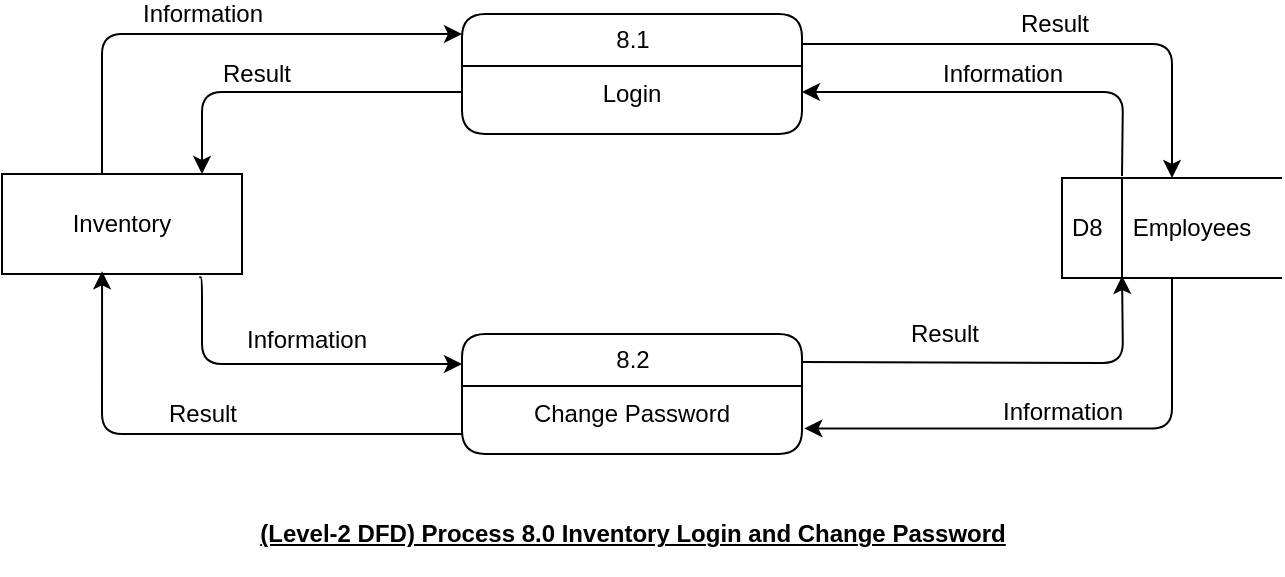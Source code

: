 <mxfile version="14.6.13" type="device"><diagram id="mz0FAZs0QDfB22K81Ce8" name="Page-1"><mxGraphModel dx="621" dy="461" grid="1" gridSize="10" guides="1" tooltips="1" connect="1" arrows="1" fold="1" page="1" pageScale="1" pageWidth="1100" pageHeight="850" math="0" shadow="0"><root><mxCell id="0"/><mxCell id="1" parent="0"/><mxCell id="u_M1v0OTW7K6pzLRV9Ea-1" value="&lt;p class=&quot;MsoNormal&quot; style=&quot;font-size: 12px&quot;&gt;&lt;font style=&quot;font-size: 12px&quot;&gt;&lt;span style=&quot;font-size: 12px&quot;&gt;&lt;b style=&quot;font-size: 12px&quot;&gt;&lt;u style=&quot;font-size: 12px&quot;&gt;(Level-2 DFD) Process 8.0 Inventory Login and Change Password&lt;/u&gt;&lt;/b&gt;&lt;/span&gt;&lt;/font&gt;&lt;br style=&quot;font-size: 12px&quot;&gt;&lt;/p&gt;" style="text;html=1;align=center;verticalAlign=middle;resizable=0;points=[];autosize=1;strokeColor=none;fontColor=#000000;fontFamily=Helvetica;fontSize=12;" parent="1" vertex="1"><mxGeometry x="250" y="370" width="390" height="40" as="geometry"/></mxCell><mxCell id="u_M1v0OTW7K6pzLRV9Ea-2" value="Information" style="edgeStyle=orthogonalEdgeStyle;curved=0;rounded=1;sketch=0;orthogonalLoop=1;jettySize=auto;html=1;entryX=0;entryY=0.25;entryDx=0;entryDy=0;labelBackgroundColor=none;fontColor=#000000;fontFamily=Helvetica;fontSize=12;exitX=0.822;exitY=1.033;exitDx=0;exitDy=0;exitPerimeter=0;" parent="1" source="u_M1v0OTW7K6pzLRV9Ea-4" target="u_M1v0OTW7K6pzLRV9Ea-9" edge="1"><mxGeometry x="0.112" y="12" relative="1" as="geometry"><mxPoint x="230" y="270" as="sourcePoint"/><mxPoint as="offset"/><Array as="points"><mxPoint x="230" y="262"/><mxPoint x="230" y="305"/></Array></mxGeometry></mxCell><mxCell id="u_M1v0OTW7K6pzLRV9Ea-3" value="Information" style="edgeStyle=orthogonalEdgeStyle;jumpStyle=none;orthogonalLoop=1;jettySize=auto;html=1;entryX=0;entryY=0.167;entryDx=0;entryDy=0;entryPerimeter=0;shadow=0;labelBackgroundColor=none;rounded=1;fontColor=#000000;fontFamily=Helvetica;fontSize=12;" parent="1" source="u_M1v0OTW7K6pzLRV9Ea-4" target="u_M1v0OTW7K6pzLRV9Ea-6" edge="1"><mxGeometry x="-0.04" y="10" relative="1" as="geometry"><Array as="points"><mxPoint x="180" y="140"/></Array><mxPoint as="offset"/></mxGeometry></mxCell><mxCell id="u_M1v0OTW7K6pzLRV9Ea-4" value="&lt;font style=&quot;font-size: 12px&quot;&gt;Inventory&lt;/font&gt;" style="rounded=0;whiteSpace=wrap;html=1;fontColor=#000000;fontFamily=Helvetica;fontSize=12;" parent="1" vertex="1"><mxGeometry x="130" y="210" width="120" height="50" as="geometry"/></mxCell><mxCell id="u_M1v0OTW7K6pzLRV9Ea-5" value="Result" style="edgeStyle=orthogonalEdgeStyle;curved=0;rounded=1;sketch=0;orthogonalLoop=1;jettySize=auto;html=1;labelBackgroundColor=none;fontColor=#000000;fontFamily=Helvetica;fontSize=12;exitX=1;exitY=0.25;exitDx=0;exitDy=0;" parent="1" source="u_M1v0OTW7K6pzLRV9Ea-6" target="u_M1v0OTW7K6pzLRV9Ea-13" edge="1"><mxGeometry y="10" relative="1" as="geometry"><mxPoint x="530" y="150" as="sourcePoint"/><mxPoint x="730" y="210" as="targetPoint"/><mxPoint as="offset"/></mxGeometry></mxCell><mxCell id="u_M1v0OTW7K6pzLRV9Ea-6" value="8.1" style="swimlane;html=1;fontStyle=0;childLayout=stackLayout;horizontal=1;startSize=26;horizontalStack=0;resizeParent=1;resizeLast=0;collapsible=1;marginBottom=0;swimlaneFillColor=#ffffff;align=center;rounded=1;shadow=0;comic=0;labelBackgroundColor=none;strokeWidth=1;fontFamily=Helvetica;fontSize=12;fontColor=#000000;" parent="1" vertex="1"><mxGeometry x="360" y="130" width="170" height="60" as="geometry"/></mxCell><mxCell id="u_M1v0OTW7K6pzLRV9Ea-7" value="&lt;font style=&quot;font-size: 12px;&quot;&gt;&lt;span style=&quot;font-size: 12px;&quot;&gt;Login&lt;/span&gt;&lt;/font&gt;" style="text;html=1;strokeColor=none;fillColor=none;spacingLeft=4;spacingRight=4;whiteSpace=wrap;overflow=hidden;rotatable=0;points=[[0,0.5],[1,0.5]];portConstraint=eastwest;fontColor=#000000;align=center;fontFamily=Helvetica;fontSize=12;" parent="u_M1v0OTW7K6pzLRV9Ea-6" vertex="1"><mxGeometry y="26" width="170" height="26" as="geometry"/></mxCell><mxCell id="u_M1v0OTW7K6pzLRV9Ea-8" value="Result" style="edgeStyle=orthogonalEdgeStyle;curved=0;rounded=1;sketch=0;orthogonalLoop=1;jettySize=auto;html=1;labelBackgroundColor=none;fontColor=#000000;fontFamily=Helvetica;fontSize=12;entryX=0.417;entryY=0.973;entryDx=0;entryDy=0;entryPerimeter=0;" parent="1" source="u_M1v0OTW7K6pzLRV9Ea-9" target="u_M1v0OTW7K6pzLRV9Ea-4" edge="1"><mxGeometry y="-10" relative="1" as="geometry"><mxPoint as="offset"/><mxPoint x="350" y="340" as="sourcePoint"/><mxPoint x="180" y="264" as="targetPoint"/><Array as="points"><mxPoint x="180" y="340"/></Array></mxGeometry></mxCell><mxCell id="u_M1v0OTW7K6pzLRV9Ea-9" value="8.2" style="swimlane;html=1;fontStyle=0;childLayout=stackLayout;horizontal=1;startSize=26;horizontalStack=0;resizeParent=1;resizeLast=0;collapsible=1;marginBottom=0;swimlaneFillColor=#ffffff;align=center;rounded=1;shadow=0;comic=0;labelBackgroundColor=none;strokeWidth=1;fontFamily=Helvetica;fontSize=12;fontColor=#000000;" parent="1" vertex="1"><mxGeometry x="360" y="290" width="170" height="60" as="geometry"/></mxCell><mxCell id="u_M1v0OTW7K6pzLRV9Ea-10" value="&lt;font style=&quot;font-size: 12px;&quot;&gt;&lt;span style=&quot;font-size: 12px;&quot;&gt;Change Password&lt;/span&gt;&lt;/font&gt;" style="text;html=1;strokeColor=none;fillColor=none;spacingLeft=4;spacingRight=4;whiteSpace=wrap;overflow=hidden;rotatable=0;points=[[0,0.5],[1,0.5]];portConstraint=eastwest;fontColor=#000000;align=center;fontFamily=Helvetica;fontSize=12;" parent="u_M1v0OTW7K6pzLRV9Ea-9" vertex="1"><mxGeometry y="26" width="170" height="26" as="geometry"/></mxCell><mxCell id="u_M1v0OTW7K6pzLRV9Ea-11" value="&#10;&#10;&lt;span style=&quot;font-size: 12px; font-style: normal; font-weight: 400; letter-spacing: normal; text-align: center; text-indent: 0px; text-transform: none; word-spacing: 0px; display: inline; float: none;&quot;&gt;Information&lt;/span&gt;&#10;&#10;" style="edgeStyle=orthogonalEdgeStyle;curved=0;rounded=1;sketch=0;orthogonalLoop=1;jettySize=auto;html=1;entryX=1;entryY=0.5;entryDx=0;entryDy=0;labelBackgroundColor=none;fontColor=#000000;fontFamily=Helvetica;fontSize=12;" parent="1" target="u_M1v0OTW7K6pzLRV9Ea-7" edge="1"><mxGeometry x="0.017" y="-9" relative="1" as="geometry"><mxPoint x="690" y="211" as="sourcePoint"/><mxPoint as="offset"/></mxGeometry></mxCell><mxCell id="u_M1v0OTW7K6pzLRV9Ea-12" value="&#10;&#10;&lt;span style=&quot;font-size: 12px; font-style: normal; font-weight: 400; letter-spacing: normal; text-align: center; text-indent: 0px; text-transform: none; word-spacing: 0px; display: inline; float: none;&quot;&gt;Information&lt;/span&gt;&#10;&#10;" style="edgeStyle=orthogonalEdgeStyle;curved=0;rounded=1;sketch=0;orthogonalLoop=1;jettySize=auto;html=1;entryX=1.007;entryY=0.815;entryDx=0;entryDy=0;entryPerimeter=0;exitX=0.5;exitY=1;exitDx=0;exitDy=0;labelBackgroundColor=none;fontColor=#000000;fontFamily=Helvetica;fontSize=12;" parent="1" source="u_M1v0OTW7K6pzLRV9Ea-13" target="u_M1v0OTW7K6pzLRV9Ea-10" edge="1"><mxGeometry x="0.006" y="-8" relative="1" as="geometry"><mxPoint as="offset"/></mxGeometry></mxCell><mxCell id="u_M1v0OTW7K6pzLRV9Ea-13" value="D8" style="html=1;dashed=0;whitespace=wrap;shape=mxgraph.dfd.dataStoreID;align=left;spacingLeft=3;points=[[0,0],[0.5,0],[1,0],[0,0.5],[1,0.5],[0,1],[0.5,1],[1,1]];fontColor=#000000;fontFamily=Helvetica;fontSize=12;" parent="1" vertex="1"><mxGeometry x="660" y="212" width="110" height="50" as="geometry"/></mxCell><mxCell id="u_M1v0OTW7K6pzLRV9Ea-14" value="Employees" style="text;html=1;strokeColor=none;fillColor=none;align=center;verticalAlign=middle;whiteSpace=wrap;rounded=0;fontColor=#000000;fontFamily=Helvetica;fontSize=12;" parent="1" vertex="1"><mxGeometry x="700" y="227" width="50" height="20" as="geometry"/></mxCell><mxCell id="u_M1v0OTW7K6pzLRV9Ea-15" value="Result" style="edgeStyle=orthogonalEdgeStyle;curved=0;rounded=1;sketch=0;orthogonalLoop=1;jettySize=auto;html=1;exitX=1;exitY=0.25;exitDx=0;exitDy=0;labelBackgroundColor=none;fontColor=#000000;fontFamily=Helvetica;fontSize=12;entryX=0.273;entryY=1;entryDx=0;entryDy=0;entryPerimeter=0;" parent="1" edge="1"><mxGeometry x="-0.31" y="14" relative="1" as="geometry"><mxPoint as="offset"/><mxPoint x="690.03" y="261" as="targetPoint"/><mxPoint x="530.0" y="304" as="sourcePoint"/></mxGeometry></mxCell><mxCell id="u_M1v0OTW7K6pzLRV9Ea-16" value="Result" style="edgeStyle=orthogonalEdgeStyle;curved=0;rounded=1;sketch=0;orthogonalLoop=1;jettySize=auto;html=1;labelBackgroundColor=none;fontColor=#000000;fontFamily=Helvetica;fontSize=12;" parent="1" source="u_M1v0OTW7K6pzLRV9Ea-7" edge="1"><mxGeometry x="0.205" y="-9" relative="1" as="geometry"><mxPoint as="offset"/><mxPoint x="230" y="210" as="targetPoint"/><Array as="points"><mxPoint x="230" y="169"/><mxPoint x="230" y="210"/></Array></mxGeometry></mxCell></root></mxGraphModel></diagram></mxfile>